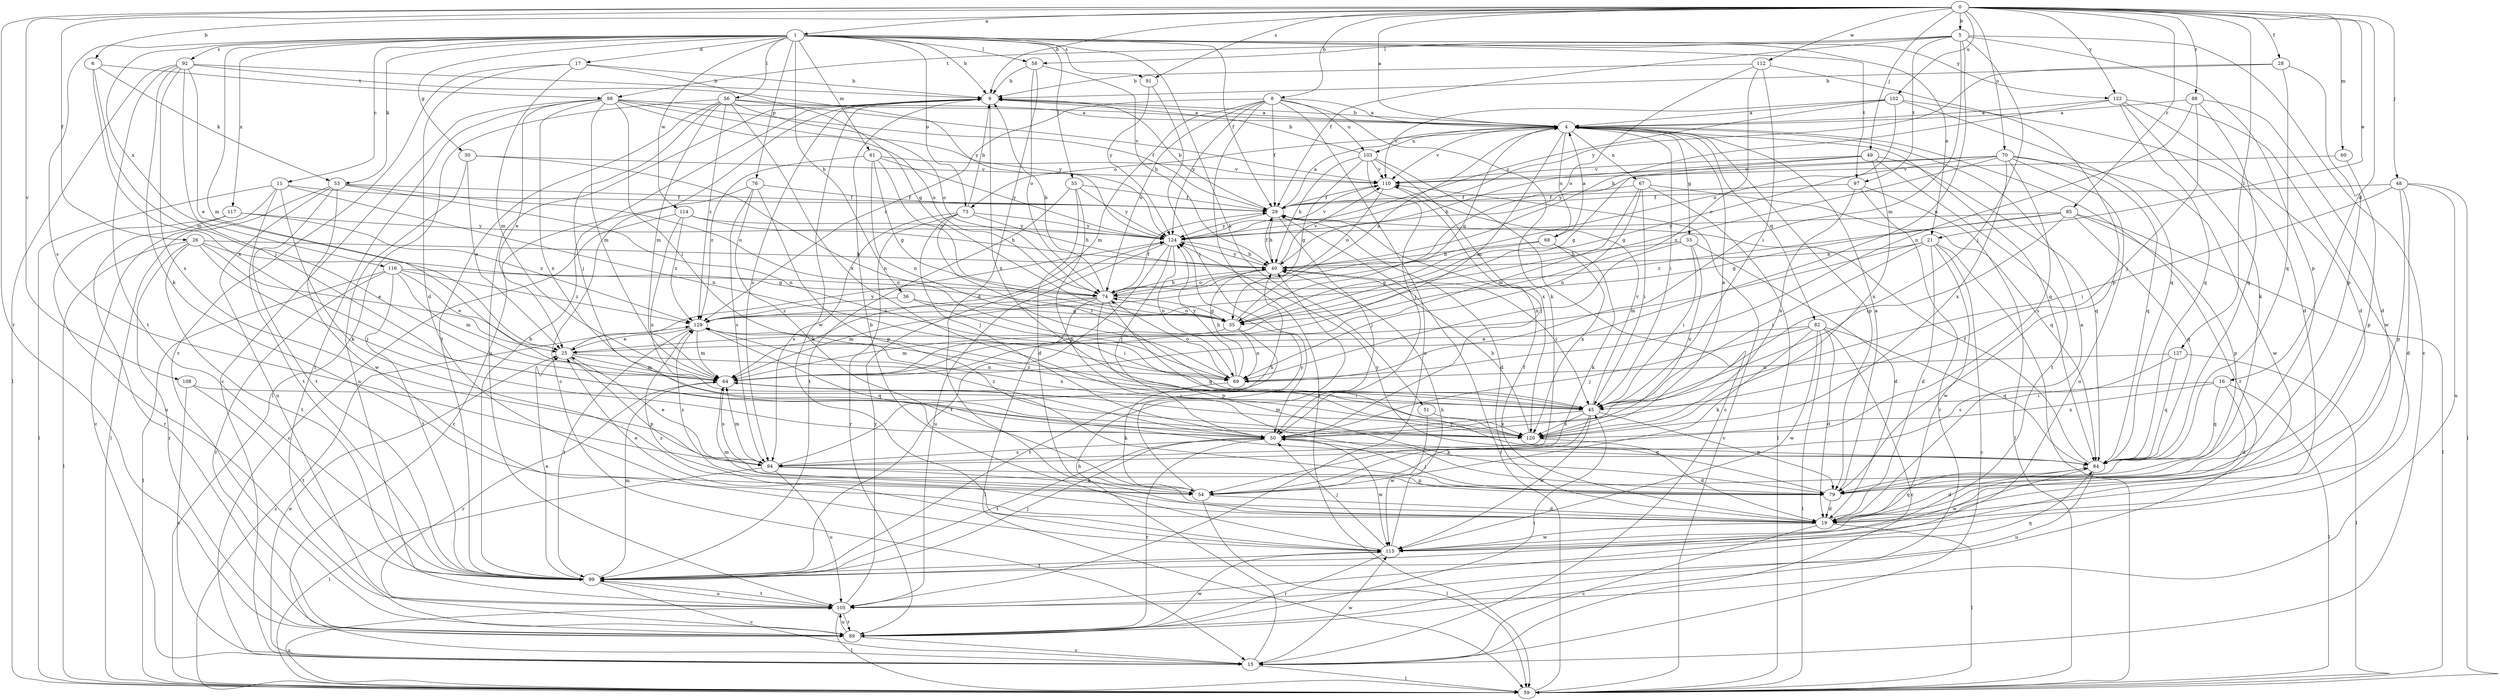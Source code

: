strict digraph  {
0;
1;
4;
5;
6;
8;
9;
11;
15;
16;
17;
19;
21;
25;
26;
28;
29;
30;
33;
35;
36;
40;
45;
48;
49;
50;
51;
53;
54;
55;
56;
58;
59;
60;
61;
64;
67;
68;
69;
70;
73;
74;
76;
79;
82;
84;
85;
88;
89;
91;
92;
94;
97;
98;
99;
102;
103;
105;
108;
110;
112;
114;
115;
116;
117;
120;
122;
124;
127;
129;
0 -> 1  [label=a];
0 -> 4  [label=a];
0 -> 5  [label=b];
0 -> 6  [label=b];
0 -> 8  [label=b];
0 -> 9  [label=b];
0 -> 16  [label=d];
0 -> 21  [label=e];
0 -> 26  [label=f];
0 -> 28  [label=f];
0 -> 48  [label=j];
0 -> 49  [label=j];
0 -> 60  [label=m];
0 -> 70  [label=o];
0 -> 85  [label=r];
0 -> 88  [label=r];
0 -> 89  [label=r];
0 -> 91  [label=s];
0 -> 102  [label=u];
0 -> 108  [label=v];
0 -> 112  [label=w];
0 -> 122  [label=y];
0 -> 127  [label=z];
1 -> 9  [label=b];
1 -> 11  [label=c];
1 -> 17  [label=d];
1 -> 21  [label=e];
1 -> 29  [label=f];
1 -> 30  [label=g];
1 -> 36  [label=h];
1 -> 51  [label=k];
1 -> 53  [label=k];
1 -> 55  [label=l];
1 -> 56  [label=l];
1 -> 58  [label=l];
1 -> 61  [label=m];
1 -> 64  [label=m];
1 -> 73  [label=o];
1 -> 76  [label=p];
1 -> 91  [label=s];
1 -> 92  [label=s];
1 -> 94  [label=s];
1 -> 97  [label=t];
1 -> 114  [label=w];
1 -> 116  [label=x];
1 -> 117  [label=x];
1 -> 122  [label=y];
4 -> 9  [label=b];
4 -> 33  [label=g];
4 -> 35  [label=g];
4 -> 45  [label=i];
4 -> 64  [label=m];
4 -> 67  [label=n];
4 -> 68  [label=n];
4 -> 73  [label=o];
4 -> 79  [label=p];
4 -> 82  [label=q];
4 -> 84  [label=q];
4 -> 89  [label=r];
4 -> 103  [label=u];
4 -> 110  [label=v];
5 -> 15  [label=c];
5 -> 29  [label=f];
5 -> 50  [label=j];
5 -> 58  [label=l];
5 -> 64  [label=m];
5 -> 69  [label=n];
5 -> 79  [label=p];
5 -> 97  [label=t];
5 -> 98  [label=t];
6 -> 53  [label=k];
6 -> 64  [label=m];
6 -> 98  [label=t];
6 -> 120  [label=x];
8 -> 4  [label=a];
8 -> 29  [label=f];
8 -> 54  [label=k];
8 -> 59  [label=l];
8 -> 64  [label=m];
8 -> 74  [label=o];
8 -> 103  [label=u];
8 -> 105  [label=u];
8 -> 124  [label=y];
8 -> 129  [label=z];
9 -> 4  [label=a];
9 -> 15  [label=c];
9 -> 94  [label=s];
9 -> 105  [label=u];
9 -> 115  [label=w];
9 -> 120  [label=x];
11 -> 15  [label=c];
11 -> 29  [label=f];
11 -> 54  [label=k];
11 -> 59  [label=l];
11 -> 69  [label=n];
11 -> 99  [label=t];
15 -> 25  [label=e];
15 -> 40  [label=h];
15 -> 59  [label=l];
15 -> 115  [label=w];
16 -> 19  [label=d];
16 -> 45  [label=i];
16 -> 59  [label=l];
16 -> 84  [label=q];
16 -> 120  [label=x];
17 -> 9  [label=b];
17 -> 19  [label=d];
17 -> 35  [label=g];
17 -> 64  [label=m];
17 -> 89  [label=r];
19 -> 4  [label=a];
19 -> 15  [label=c];
19 -> 25  [label=e];
19 -> 29  [label=f];
19 -> 59  [label=l];
19 -> 64  [label=m];
19 -> 84  [label=q];
19 -> 115  [label=w];
21 -> 15  [label=c];
21 -> 19  [label=d];
21 -> 40  [label=h];
21 -> 45  [label=i];
21 -> 59  [label=l];
21 -> 64  [label=m];
21 -> 115  [label=w];
25 -> 64  [label=m];
25 -> 69  [label=n];
25 -> 79  [label=p];
25 -> 124  [label=y];
26 -> 25  [label=e];
26 -> 35  [label=g];
26 -> 40  [label=h];
26 -> 50  [label=j];
26 -> 59  [label=l];
26 -> 89  [label=r];
26 -> 99  [label=t];
28 -> 9  [label=b];
28 -> 79  [label=p];
28 -> 84  [label=q];
28 -> 124  [label=y];
29 -> 4  [label=a];
29 -> 9  [label=b];
29 -> 19  [label=d];
29 -> 40  [label=h];
29 -> 50  [label=j];
29 -> 124  [label=y];
30 -> 25  [label=e];
30 -> 69  [label=n];
30 -> 105  [label=u];
30 -> 110  [label=v];
33 -> 19  [label=d];
33 -> 40  [label=h];
33 -> 45  [label=i];
33 -> 69  [label=n];
33 -> 120  [label=x];
35 -> 4  [label=a];
35 -> 64  [label=m];
35 -> 69  [label=n];
35 -> 74  [label=o];
35 -> 99  [label=t];
36 -> 35  [label=g];
36 -> 45  [label=i];
36 -> 129  [label=z];
40 -> 29  [label=f];
40 -> 45  [label=i];
40 -> 74  [label=o];
40 -> 110  [label=v];
40 -> 124  [label=y];
45 -> 50  [label=j];
45 -> 54  [label=k];
45 -> 79  [label=p];
45 -> 110  [label=v];
45 -> 115  [label=w];
45 -> 120  [label=x];
45 -> 129  [label=z];
48 -> 19  [label=d];
48 -> 29  [label=f];
48 -> 45  [label=i];
48 -> 59  [label=l];
48 -> 79  [label=p];
48 -> 105  [label=u];
49 -> 35  [label=g];
49 -> 40  [label=h];
49 -> 84  [label=q];
49 -> 99  [label=t];
49 -> 110  [label=v];
49 -> 120  [label=x];
50 -> 84  [label=q];
50 -> 89  [label=r];
50 -> 94  [label=s];
50 -> 99  [label=t];
50 -> 115  [label=w];
50 -> 129  [label=z];
51 -> 115  [label=w];
51 -> 120  [label=x];
53 -> 29  [label=f];
53 -> 59  [label=l];
53 -> 69  [label=n];
53 -> 74  [label=o];
53 -> 99  [label=t];
53 -> 105  [label=u];
53 -> 115  [label=w];
54 -> 19  [label=d];
54 -> 59  [label=l];
54 -> 124  [label=y];
54 -> 129  [label=z];
55 -> 19  [label=d];
55 -> 29  [label=f];
55 -> 79  [label=p];
55 -> 99  [label=t];
55 -> 124  [label=y];
56 -> 4  [label=a];
56 -> 50  [label=j];
56 -> 59  [label=l];
56 -> 64  [label=m];
56 -> 74  [label=o];
56 -> 99  [label=t];
56 -> 110  [label=v];
56 -> 120  [label=x];
56 -> 129  [label=z];
58 -> 9  [label=b];
58 -> 19  [label=d];
58 -> 40  [label=h];
58 -> 74  [label=o];
59 -> 29  [label=f];
59 -> 105  [label=u];
59 -> 110  [label=v];
59 -> 129  [label=z];
60 -> 79  [label=p];
60 -> 110  [label=v];
61 -> 35  [label=g];
61 -> 69  [label=n];
61 -> 74  [label=o];
61 -> 110  [label=v];
61 -> 124  [label=y];
61 -> 129  [label=z];
64 -> 45  [label=i];
64 -> 89  [label=r];
64 -> 94  [label=s];
67 -> 29  [label=f];
67 -> 45  [label=i];
67 -> 59  [label=l];
67 -> 64  [label=m];
67 -> 69  [label=n];
67 -> 84  [label=q];
68 -> 4  [label=a];
68 -> 35  [label=g];
68 -> 40  [label=h];
68 -> 54  [label=k];
68 -> 120  [label=x];
69 -> 40  [label=h];
69 -> 54  [label=k];
69 -> 74  [label=o];
69 -> 124  [label=y];
70 -> 35  [label=g];
70 -> 84  [label=q];
70 -> 94  [label=s];
70 -> 105  [label=u];
70 -> 110  [label=v];
70 -> 115  [label=w];
70 -> 120  [label=x];
70 -> 124  [label=y];
70 -> 129  [label=z];
73 -> 9  [label=b];
73 -> 40  [label=h];
73 -> 45  [label=i];
73 -> 50  [label=j];
73 -> 89  [label=r];
73 -> 94  [label=s];
73 -> 124  [label=y];
74 -> 9  [label=b];
74 -> 29  [label=f];
74 -> 35  [label=g];
74 -> 40  [label=h];
74 -> 59  [label=l];
74 -> 64  [label=m];
74 -> 79  [label=p];
74 -> 84  [label=q];
74 -> 129  [label=z];
76 -> 15  [label=c];
76 -> 29  [label=f];
76 -> 54  [label=k];
76 -> 79  [label=p];
76 -> 94  [label=s];
79 -> 4  [label=a];
79 -> 19  [label=d];
79 -> 50  [label=j];
79 -> 124  [label=y];
82 -> 15  [label=c];
82 -> 19  [label=d];
82 -> 25  [label=e];
82 -> 50  [label=j];
82 -> 54  [label=k];
82 -> 59  [label=l];
82 -> 84  [label=q];
82 -> 115  [label=w];
84 -> 19  [label=d];
84 -> 29  [label=f];
84 -> 105  [label=u];
84 -> 115  [label=w];
85 -> 35  [label=g];
85 -> 45  [label=i];
85 -> 59  [label=l];
85 -> 79  [label=p];
85 -> 84  [label=q];
85 -> 124  [label=y];
85 -> 129  [label=z];
88 -> 4  [label=a];
88 -> 19  [label=d];
88 -> 50  [label=j];
88 -> 69  [label=n];
88 -> 84  [label=q];
89 -> 15  [label=c];
89 -> 45  [label=i];
89 -> 105  [label=u];
89 -> 115  [label=w];
91 -> 50  [label=j];
91 -> 124  [label=y];
92 -> 9  [label=b];
92 -> 25  [label=e];
92 -> 50  [label=j];
92 -> 54  [label=k];
92 -> 59  [label=l];
92 -> 94  [label=s];
92 -> 99  [label=t];
92 -> 124  [label=y];
94 -> 25  [label=e];
94 -> 40  [label=h];
94 -> 54  [label=k];
94 -> 59  [label=l];
94 -> 64  [label=m];
94 -> 79  [label=p];
94 -> 105  [label=u];
97 -> 29  [label=f];
97 -> 59  [label=l];
97 -> 89  [label=r];
97 -> 120  [label=x];
98 -> 4  [label=a];
98 -> 15  [label=c];
98 -> 25  [label=e];
98 -> 29  [label=f];
98 -> 45  [label=i];
98 -> 64  [label=m];
98 -> 74  [label=o];
98 -> 89  [label=r];
98 -> 120  [label=x];
98 -> 124  [label=y];
99 -> 9  [label=b];
99 -> 15  [label=c];
99 -> 25  [label=e];
99 -> 50  [label=j];
99 -> 64  [label=m];
99 -> 84  [label=q];
99 -> 105  [label=u];
102 -> 4  [label=a];
102 -> 19  [label=d];
102 -> 74  [label=o];
102 -> 84  [label=q];
102 -> 110  [label=v];
102 -> 124  [label=y];
103 -> 9  [label=b];
103 -> 15  [label=c];
103 -> 35  [label=g];
103 -> 40  [label=h];
103 -> 50  [label=j];
103 -> 110  [label=v];
103 -> 120  [label=x];
105 -> 59  [label=l];
105 -> 89  [label=r];
105 -> 99  [label=t];
105 -> 124  [label=y];
108 -> 15  [label=c];
108 -> 45  [label=i];
108 -> 99  [label=t];
110 -> 29  [label=f];
110 -> 50  [label=j];
110 -> 74  [label=o];
112 -> 9  [label=b];
112 -> 25  [label=e];
112 -> 45  [label=i];
112 -> 74  [label=o];
112 -> 79  [label=p];
114 -> 15  [label=c];
114 -> 40  [label=h];
114 -> 120  [label=x];
114 -> 124  [label=y];
114 -> 129  [label=z];
115 -> 9  [label=b];
115 -> 40  [label=h];
115 -> 50  [label=j];
115 -> 89  [label=r];
115 -> 99  [label=t];
115 -> 129  [label=z];
116 -> 25  [label=e];
116 -> 59  [label=l];
116 -> 64  [label=m];
116 -> 74  [label=o];
116 -> 89  [label=r];
116 -> 99  [label=t];
116 -> 129  [label=z];
117 -> 89  [label=r];
117 -> 105  [label=u];
117 -> 124  [label=y];
117 -> 129  [label=z];
120 -> 4  [label=a];
120 -> 19  [label=d];
120 -> 40  [label=h];
120 -> 64  [label=m];
122 -> 4  [label=a];
122 -> 19  [label=d];
122 -> 40  [label=h];
122 -> 54  [label=k];
122 -> 84  [label=q];
122 -> 115  [label=w];
124 -> 40  [label=h];
124 -> 50  [label=j];
124 -> 69  [label=n];
124 -> 99  [label=t];
124 -> 105  [label=u];
124 -> 110  [label=v];
127 -> 59  [label=l];
127 -> 69  [label=n];
127 -> 84  [label=q];
127 -> 94  [label=s];
129 -> 25  [label=e];
129 -> 64  [label=m];
129 -> 84  [label=q];
129 -> 99  [label=t];
129 -> 120  [label=x];
}
